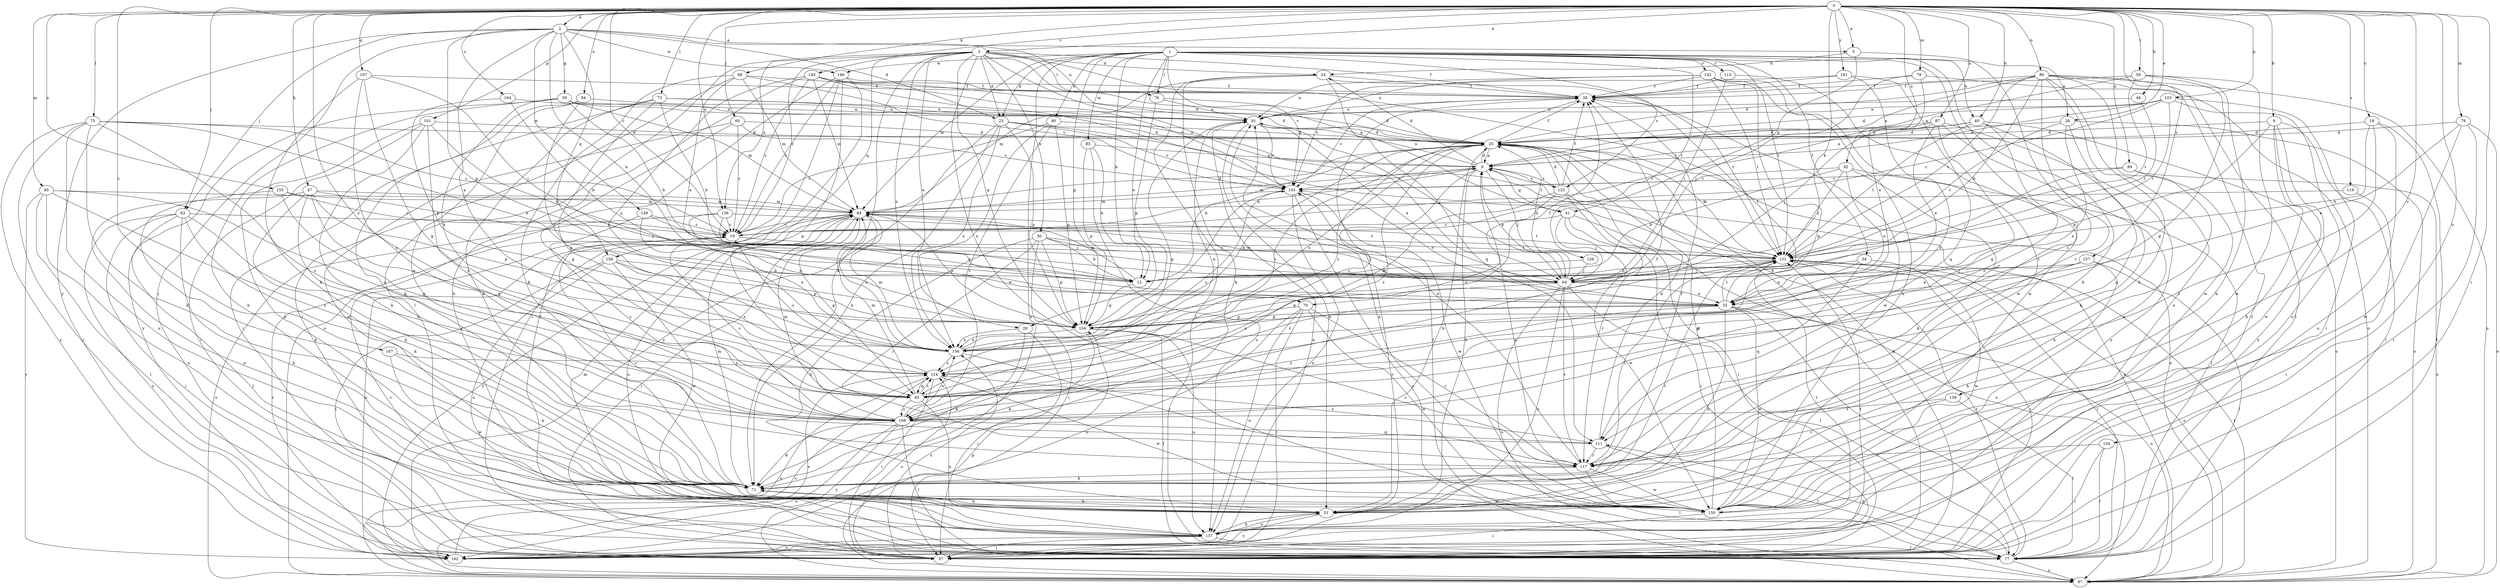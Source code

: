 strict digraph  {
0;
1;
2;
3;
5;
6;
9;
12;
18;
19;
23;
24;
25;
28;
29;
30;
32;
34;
38;
39;
41;
45;
46;
47;
49;
51;
56;
57;
60;
63;
64;
68;
70;
71;
73;
75;
76;
77;
78;
79;
80;
83;
84;
86;
87;
89;
90;
91;
92;
94;
97;
101;
103;
104;
107;
109;
111;
113;
117;
119;
123;
124;
126;
131;
134;
136;
137;
139;
140;
142;
143;
146;
149;
150;
155;
156;
157;
161;
162;
164;
167;
168;
0 -> 2  [label=a];
0 -> 3  [label=a];
0 -> 5  [label=a];
0 -> 9  [label=b];
0 -> 18  [label=c];
0 -> 19  [label=c];
0 -> 28  [label=e];
0 -> 46  [label=h];
0 -> 47  [label=h];
0 -> 49  [label=h];
0 -> 56  [label=i];
0 -> 57  [label=i];
0 -> 60  [label=j];
0 -> 63  [label=j];
0 -> 68  [label=k];
0 -> 70  [label=k];
0 -> 73  [label=l];
0 -> 75  [label=l];
0 -> 78  [label=m];
0 -> 79  [label=m];
0 -> 80  [label=m];
0 -> 86  [label=n];
0 -> 87  [label=n];
0 -> 89  [label=n];
0 -> 92  [label=o];
0 -> 94  [label=o];
0 -> 101  [label=p];
0 -> 103  [label=p];
0 -> 107  [label=q];
0 -> 119  [label=s];
0 -> 134  [label=u];
0 -> 136  [label=u];
0 -> 139  [label=v];
0 -> 140  [label=v];
0 -> 155  [label=x];
0 -> 157  [label=y];
0 -> 161  [label=y];
0 -> 164  [label=z];
0 -> 167  [label=z];
0 -> 168  [label=z];
1 -> 12  [label=b];
1 -> 23  [label=d];
1 -> 28  [label=e];
1 -> 29  [label=e];
1 -> 34  [label=f];
1 -> 49  [label=h];
1 -> 51  [label=h];
1 -> 76  [label=l];
1 -> 83  [label=m];
1 -> 84  [label=m];
1 -> 90  [label=n];
1 -> 97  [label=o];
1 -> 104  [label=p];
1 -> 113  [label=r];
1 -> 117  [label=r];
1 -> 123  [label=s];
1 -> 126  [label=t];
1 -> 131  [label=t];
1 -> 142  [label=v];
1 -> 143  [label=v];
1 -> 146  [label=w];
2 -> 5  [label=a];
2 -> 23  [label=d];
2 -> 39  [label=g];
2 -> 57  [label=i];
2 -> 63  [label=j];
2 -> 70  [label=k];
2 -> 91  [label=n];
2 -> 104  [label=p];
2 -> 109  [label=q];
2 -> 146  [label=w];
2 -> 149  [label=w];
2 -> 156  [label=x];
2 -> 162  [label=y];
3 -> 19  [label=c];
3 -> 23  [label=d];
3 -> 24  [label=d];
3 -> 29  [label=e];
3 -> 30  [label=e];
3 -> 38  [label=f];
3 -> 41  [label=g];
3 -> 64  [label=j];
3 -> 71  [label=k];
3 -> 76  [label=l];
3 -> 77  [label=l];
3 -> 104  [label=p];
3 -> 109  [label=q];
3 -> 131  [label=t];
3 -> 136  [label=u];
3 -> 150  [label=w];
3 -> 156  [label=x];
5 -> 24  [label=d];
5 -> 41  [label=g];
5 -> 117  [label=r];
6 -> 24  [label=d];
6 -> 25  [label=d];
6 -> 41  [label=g];
6 -> 51  [label=h];
6 -> 64  [label=j];
6 -> 84  [label=m];
6 -> 91  [label=n];
6 -> 123  [label=s];
6 -> 124  [label=s];
6 -> 143  [label=v];
9 -> 25  [label=d];
9 -> 51  [label=h];
9 -> 77  [label=l];
9 -> 104  [label=p];
9 -> 150  [label=w];
9 -> 162  [label=y];
12 -> 84  [label=m];
12 -> 104  [label=p];
18 -> 12  [label=b];
18 -> 25  [label=d];
18 -> 77  [label=l];
18 -> 117  [label=r];
18 -> 137  [label=u];
19 -> 6  [label=a];
19 -> 131  [label=t];
23 -> 25  [label=d];
23 -> 71  [label=k];
23 -> 104  [label=p];
23 -> 131  [label=t];
23 -> 143  [label=v];
23 -> 156  [label=x];
23 -> 162  [label=y];
24 -> 38  [label=f];
24 -> 71  [label=k];
24 -> 77  [label=l];
24 -> 84  [label=m];
24 -> 111  [label=q];
24 -> 131  [label=t];
25 -> 6  [label=a];
25 -> 12  [label=b];
25 -> 38  [label=f];
25 -> 51  [label=h];
25 -> 57  [label=i];
25 -> 97  [label=o];
25 -> 124  [label=s];
25 -> 131  [label=t];
25 -> 156  [label=x];
25 -> 168  [label=z];
28 -> 25  [label=d];
28 -> 97  [label=o];
28 -> 111  [label=q];
28 -> 131  [label=t];
28 -> 156  [label=x];
29 -> 57  [label=i];
29 -> 71  [label=k];
29 -> 156  [label=x];
30 -> 12  [label=b];
30 -> 51  [label=h];
30 -> 57  [label=i];
30 -> 64  [label=j];
30 -> 104  [label=p];
30 -> 117  [label=r];
30 -> 131  [label=t];
32 -> 38  [label=f];
32 -> 51  [label=h];
32 -> 77  [label=l];
32 -> 97  [label=o];
32 -> 104  [label=p];
32 -> 131  [label=t];
32 -> 143  [label=v];
32 -> 150  [label=w];
32 -> 156  [label=x];
32 -> 168  [label=z];
34 -> 12  [label=b];
34 -> 32  [label=e];
34 -> 111  [label=q];
34 -> 150  [label=w];
38 -> 91  [label=n];
38 -> 143  [label=v];
38 -> 150  [label=w];
38 -> 168  [label=z];
39 -> 6  [label=a];
39 -> 12  [label=b];
39 -> 51  [label=h];
39 -> 84  [label=m];
39 -> 91  [label=n];
39 -> 156  [label=x];
39 -> 162  [label=y];
41 -> 19  [label=c];
41 -> 57  [label=i];
41 -> 64  [label=j];
41 -> 97  [label=o];
41 -> 150  [label=w];
45 -> 84  [label=m];
45 -> 91  [label=n];
45 -> 124  [label=s];
45 -> 131  [label=t];
45 -> 137  [label=u];
45 -> 168  [label=z];
46 -> 91  [label=n];
46 -> 131  [label=t];
47 -> 45  [label=g];
47 -> 64  [label=j];
47 -> 71  [label=k];
47 -> 84  [label=m];
47 -> 104  [label=p];
47 -> 117  [label=r];
47 -> 137  [label=u];
49 -> 6  [label=a];
49 -> 25  [label=d];
49 -> 71  [label=k];
49 -> 97  [label=o];
49 -> 131  [label=t];
49 -> 168  [label=z];
51 -> 71  [label=k];
51 -> 131  [label=t];
51 -> 137  [label=u];
51 -> 162  [label=y];
56 -> 6  [label=a];
56 -> 38  [label=f];
56 -> 45  [label=g];
56 -> 51  [label=h];
56 -> 131  [label=t];
56 -> 150  [label=w];
57 -> 25  [label=d];
57 -> 124  [label=s];
57 -> 143  [label=v];
57 -> 156  [label=x];
60 -> 19  [label=c];
60 -> 25  [label=d];
60 -> 45  [label=g];
60 -> 143  [label=v];
60 -> 150  [label=w];
63 -> 19  [label=c];
63 -> 51  [label=h];
63 -> 57  [label=i];
63 -> 71  [label=k];
63 -> 77  [label=l];
63 -> 162  [label=y];
63 -> 168  [label=z];
64 -> 6  [label=a];
64 -> 25  [label=d];
64 -> 32  [label=e];
64 -> 77  [label=l];
64 -> 84  [label=m];
64 -> 97  [label=o];
64 -> 104  [label=p];
64 -> 117  [label=r];
64 -> 137  [label=u];
68 -> 32  [label=e];
68 -> 38  [label=f];
68 -> 71  [label=k];
68 -> 77  [label=l];
68 -> 84  [label=m];
68 -> 143  [label=v];
70 -> 57  [label=i];
70 -> 104  [label=p];
70 -> 117  [label=r];
70 -> 137  [label=u];
70 -> 150  [label=w];
70 -> 162  [label=y];
71 -> 19  [label=c];
71 -> 38  [label=f];
71 -> 51  [label=h];
71 -> 84  [label=m];
71 -> 150  [label=w];
73 -> 12  [label=b];
73 -> 25  [label=d];
73 -> 45  [label=g];
73 -> 57  [label=i];
73 -> 71  [label=k];
73 -> 91  [label=n];
75 -> 19  [label=c];
75 -> 25  [label=d];
75 -> 32  [label=e];
75 -> 57  [label=i];
75 -> 71  [label=k];
75 -> 137  [label=u];
75 -> 162  [label=y];
75 -> 168  [label=z];
76 -> 25  [label=d];
76 -> 91  [label=n];
76 -> 104  [label=p];
77 -> 19  [label=c];
77 -> 97  [label=o];
77 -> 111  [label=q];
77 -> 131  [label=t];
78 -> 25  [label=d];
78 -> 32  [label=e];
78 -> 57  [label=i];
78 -> 97  [label=o];
78 -> 150  [label=w];
79 -> 32  [label=e];
79 -> 38  [label=f];
79 -> 64  [label=j];
79 -> 97  [label=o];
80 -> 77  [label=l];
80 -> 84  [label=m];
80 -> 124  [label=s];
80 -> 137  [label=u];
80 -> 162  [label=y];
80 -> 168  [label=z];
83 -> 6  [label=a];
83 -> 12  [label=b];
83 -> 104  [label=p];
83 -> 137  [label=u];
84 -> 19  [label=c];
84 -> 25  [label=d];
84 -> 45  [label=g];
84 -> 57  [label=i];
84 -> 97  [label=o];
84 -> 104  [label=p];
84 -> 131  [label=t];
84 -> 137  [label=u];
84 -> 156  [label=x];
84 -> 162  [label=y];
86 -> 6  [label=a];
86 -> 12  [label=b];
86 -> 25  [label=d];
86 -> 38  [label=f];
86 -> 71  [label=k];
86 -> 77  [label=l];
86 -> 97  [label=o];
86 -> 131  [label=t];
86 -> 137  [label=u];
86 -> 150  [label=w];
86 -> 162  [label=y];
86 -> 168  [label=z];
87 -> 19  [label=c];
87 -> 25  [label=d];
87 -> 32  [label=e];
87 -> 45  [label=g];
87 -> 64  [label=j];
87 -> 150  [label=w];
87 -> 162  [label=y];
89 -> 51  [label=h];
89 -> 64  [label=j];
89 -> 97  [label=o];
89 -> 143  [label=v];
90 -> 19  [label=c];
90 -> 25  [label=d];
90 -> 104  [label=p];
90 -> 156  [label=x];
90 -> 168  [label=z];
91 -> 25  [label=d];
91 -> 32  [label=e];
91 -> 45  [label=g];
91 -> 51  [label=h];
91 -> 64  [label=j];
91 -> 143  [label=v];
92 -> 12  [label=b];
92 -> 32  [label=e];
92 -> 71  [label=k];
92 -> 77  [label=l];
92 -> 131  [label=t];
92 -> 143  [label=v];
94 -> 71  [label=k];
94 -> 91  [label=n];
94 -> 111  [label=q];
94 -> 156  [label=x];
97 -> 6  [label=a];
97 -> 38  [label=f];
97 -> 104  [label=p];
97 -> 124  [label=s];
97 -> 131  [label=t];
101 -> 12  [label=b];
101 -> 25  [label=d];
101 -> 51  [label=h];
101 -> 57  [label=i];
101 -> 71  [label=k];
101 -> 168  [label=z];
103 -> 6  [label=a];
103 -> 19  [label=c];
103 -> 25  [label=d];
103 -> 57  [label=i];
103 -> 91  [label=n];
103 -> 131  [label=t];
103 -> 137  [label=u];
104 -> 38  [label=f];
104 -> 71  [label=k];
104 -> 77  [label=l];
104 -> 117  [label=r];
104 -> 137  [label=u];
104 -> 156  [label=x];
107 -> 38  [label=f];
107 -> 45  [label=g];
107 -> 64  [label=j];
107 -> 71  [label=k];
107 -> 168  [label=z];
109 -> 12  [label=b];
109 -> 57  [label=i];
109 -> 104  [label=p];
109 -> 124  [label=s];
109 -> 137  [label=u];
109 -> 150  [label=w];
111 -> 25  [label=d];
111 -> 77  [label=l];
111 -> 117  [label=r];
111 -> 124  [label=s];
113 -> 38  [label=f];
113 -> 64  [label=j];
113 -> 150  [label=w];
117 -> 71  [label=k];
117 -> 77  [label=l];
117 -> 91  [label=n];
117 -> 131  [label=t];
117 -> 150  [label=w];
119 -> 57  [label=i];
119 -> 84  [label=m];
123 -> 6  [label=a];
123 -> 25  [label=d];
123 -> 38  [label=f];
123 -> 57  [label=i];
123 -> 117  [label=r];
123 -> 124  [label=s];
123 -> 156  [label=x];
124 -> 19  [label=c];
124 -> 45  [label=g];
124 -> 57  [label=i];
124 -> 97  [label=o];
124 -> 150  [label=w];
126 -> 12  [label=b];
126 -> 64  [label=j];
131 -> 12  [label=b];
131 -> 57  [label=i];
131 -> 64  [label=j];
131 -> 77  [label=l];
131 -> 97  [label=o];
134 -> 57  [label=i];
134 -> 77  [label=l];
134 -> 117  [label=r];
136 -> 19  [label=c];
136 -> 32  [label=e];
136 -> 97  [label=o];
136 -> 131  [label=t];
136 -> 156  [label=x];
137 -> 51  [label=h];
137 -> 57  [label=i];
137 -> 77  [label=l];
137 -> 84  [label=m];
137 -> 131  [label=t];
137 -> 162  [label=y];
139 -> 77  [label=l];
139 -> 117  [label=r];
139 -> 168  [label=z];
140 -> 19  [label=c];
140 -> 25  [label=d];
140 -> 38  [label=f];
140 -> 51  [label=h];
140 -> 84  [label=m];
140 -> 131  [label=t];
140 -> 143  [label=v];
140 -> 156  [label=x];
142 -> 38  [label=f];
142 -> 45  [label=g];
142 -> 51  [label=h];
142 -> 91  [label=n];
142 -> 131  [label=t];
142 -> 143  [label=v];
142 -> 150  [label=w];
143 -> 84  [label=m];
143 -> 97  [label=o];
143 -> 124  [label=s];
143 -> 137  [label=u];
143 -> 150  [label=w];
146 -> 19  [label=c];
146 -> 38  [label=f];
146 -> 45  [label=g];
146 -> 57  [label=i];
146 -> 77  [label=l];
146 -> 97  [label=o];
149 -> 19  [label=c];
149 -> 64  [label=j];
149 -> 104  [label=p];
149 -> 168  [label=z];
150 -> 6  [label=a];
150 -> 25  [label=d];
150 -> 57  [label=i];
150 -> 91  [label=n];
155 -> 19  [label=c];
155 -> 45  [label=g];
155 -> 71  [label=k];
155 -> 84  [label=m];
156 -> 25  [label=d];
156 -> 84  [label=m];
156 -> 117  [label=r];
156 -> 124  [label=s];
156 -> 143  [label=v];
157 -> 32  [label=e];
157 -> 45  [label=g];
157 -> 51  [label=h];
157 -> 64  [label=j];
157 -> 77  [label=l];
161 -> 38  [label=f];
161 -> 91  [label=n];
161 -> 111  [label=q];
161 -> 168  [label=z];
162 -> 19  [label=c];
162 -> 91  [label=n];
162 -> 124  [label=s];
162 -> 131  [label=t];
164 -> 12  [label=b];
164 -> 91  [label=n];
164 -> 104  [label=p];
167 -> 71  [label=k];
167 -> 124  [label=s];
167 -> 150  [label=w];
168 -> 19  [label=c];
168 -> 38  [label=f];
168 -> 71  [label=k];
168 -> 77  [label=l];
168 -> 84  [label=m];
168 -> 97  [label=o];
168 -> 111  [label=q];
168 -> 156  [label=x];
168 -> 162  [label=y];
}
